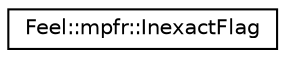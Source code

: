 digraph "Graphical Class Hierarchy"
{
 // LATEX_PDF_SIZE
  edge [fontname="Helvetica",fontsize="10",labelfontname="Helvetica",labelfontsize="10"];
  node [fontname="Helvetica",fontsize="10",shape=record];
  rankdir="LR";
  Node0 [label="Feel::mpfr::InexactFlag",height=0.2,width=0.4,color="black", fillcolor="white", style="filled",URL="$classFeel_1_1mpfr_1_1InexactFlag.html",tooltip=" "];
}
